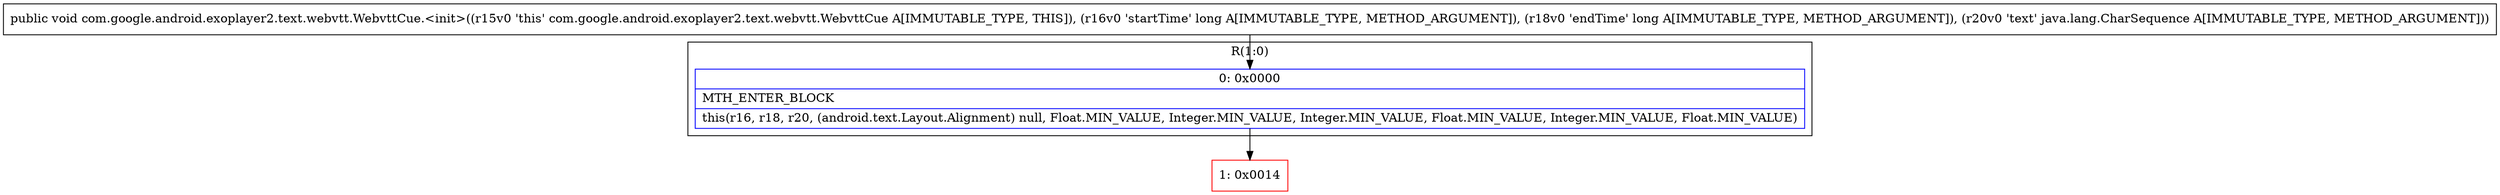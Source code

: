 digraph "CFG forcom.google.android.exoplayer2.text.webvtt.WebvttCue.\<init\>(JJLjava\/lang\/CharSequence;)V" {
subgraph cluster_Region_1826086441 {
label = "R(1:0)";
node [shape=record,color=blue];
Node_0 [shape=record,label="{0\:\ 0x0000|MTH_ENTER_BLOCK\l|this(r16, r18, r20, (android.text.Layout.Alignment) null, Float.MIN_VALUE, Integer.MIN_VALUE, Integer.MIN_VALUE, Float.MIN_VALUE, Integer.MIN_VALUE, Float.MIN_VALUE)\l}"];
}
Node_1 [shape=record,color=red,label="{1\:\ 0x0014}"];
MethodNode[shape=record,label="{public void com.google.android.exoplayer2.text.webvtt.WebvttCue.\<init\>((r15v0 'this' com.google.android.exoplayer2.text.webvtt.WebvttCue A[IMMUTABLE_TYPE, THIS]), (r16v0 'startTime' long A[IMMUTABLE_TYPE, METHOD_ARGUMENT]), (r18v0 'endTime' long A[IMMUTABLE_TYPE, METHOD_ARGUMENT]), (r20v0 'text' java.lang.CharSequence A[IMMUTABLE_TYPE, METHOD_ARGUMENT])) }"];
MethodNode -> Node_0;
Node_0 -> Node_1;
}

